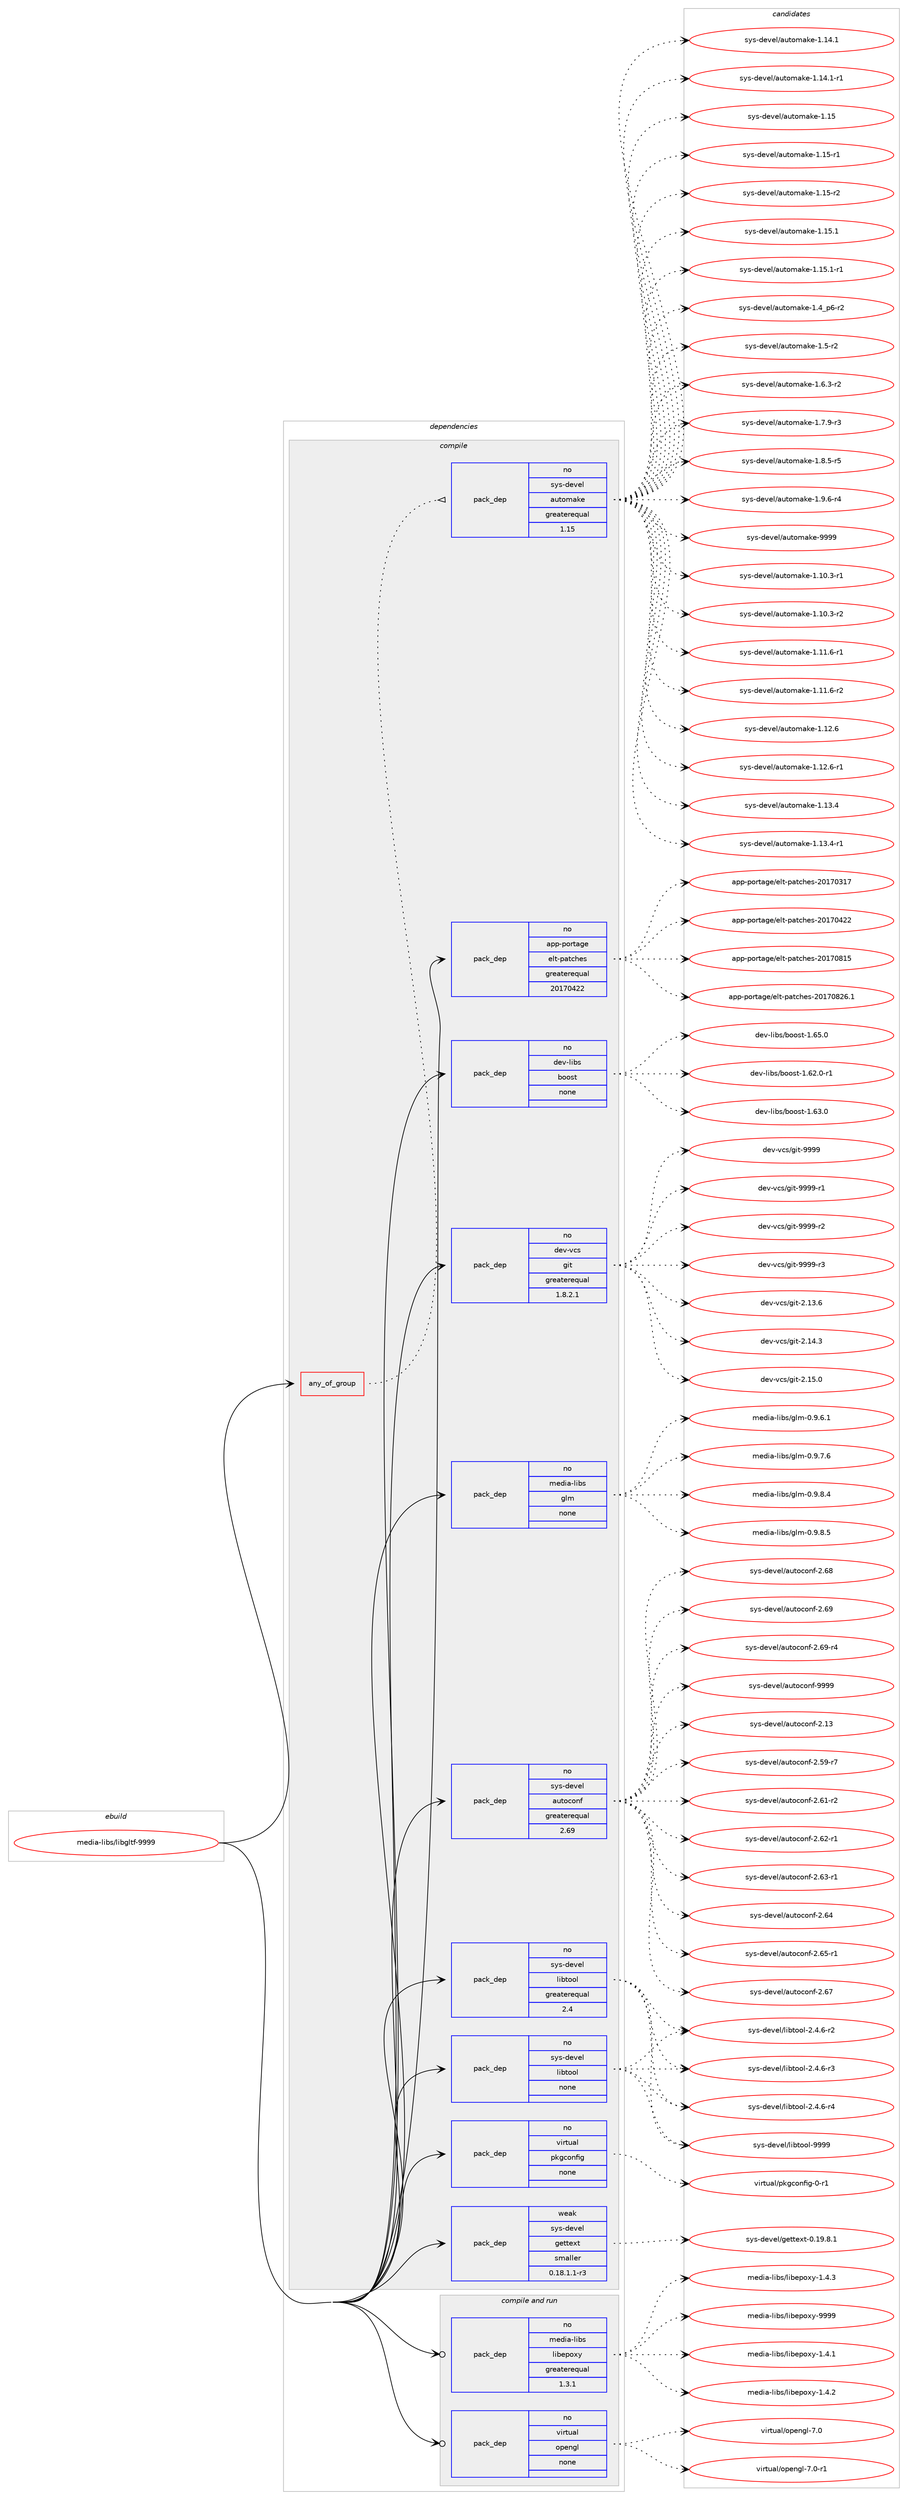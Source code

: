 digraph prolog {

# *************
# Graph options
# *************

newrank=true;
concentrate=true;
compound=true;
graph [rankdir=LR,fontname=Helvetica,fontsize=10,ranksep=1.5];#, ranksep=2.5, nodesep=0.2];
edge  [arrowhead=vee];
node  [fontname=Helvetica,fontsize=10];

# **********
# The ebuild
# **********

subgraph cluster_leftcol {
color=gray;
rank=same;
label=<<i>ebuild</i>>;
id [label="media-libs/libgltf-9999", color=red, width=4, href="../media-libs/libgltf-9999.svg"];
}

# ****************
# The dependencies
# ****************

subgraph cluster_midcol {
color=gray;
label=<<i>dependencies</i>>;
subgraph cluster_compile {
fillcolor="#eeeeee";
style=filled;
label=<<i>compile</i>>;
subgraph any5508 {
dependency363638 [label=<<TABLE BORDER="0" CELLBORDER="1" CELLSPACING="0" CELLPADDING="4"><TR><TD CELLPADDING="10">any_of_group</TD></TR></TABLE>>, shape=none, color=red];subgraph pack268320 {
dependency363639 [label=<<TABLE BORDER="0" CELLBORDER="1" CELLSPACING="0" CELLPADDING="4" WIDTH="220"><TR><TD ROWSPAN="6" CELLPADDING="30">pack_dep</TD></TR><TR><TD WIDTH="110">no</TD></TR><TR><TD>sys-devel</TD></TR><TR><TD>automake</TD></TR><TR><TD>greaterequal</TD></TR><TR><TD>1.15</TD></TR></TABLE>>, shape=none, color=blue];
}
dependency363638:e -> dependency363639:w [weight=20,style="dotted",arrowhead="oinv"];
}
id:e -> dependency363638:w [weight=20,style="solid",arrowhead="vee"];
subgraph pack268321 {
dependency363640 [label=<<TABLE BORDER="0" CELLBORDER="1" CELLSPACING="0" CELLPADDING="4" WIDTH="220"><TR><TD ROWSPAN="6" CELLPADDING="30">pack_dep</TD></TR><TR><TD WIDTH="110">no</TD></TR><TR><TD>app-portage</TD></TR><TR><TD>elt-patches</TD></TR><TR><TD>greaterequal</TD></TR><TR><TD>20170422</TD></TR></TABLE>>, shape=none, color=blue];
}
id:e -> dependency363640:w [weight=20,style="solid",arrowhead="vee"];
subgraph pack268322 {
dependency363641 [label=<<TABLE BORDER="0" CELLBORDER="1" CELLSPACING="0" CELLPADDING="4" WIDTH="220"><TR><TD ROWSPAN="6" CELLPADDING="30">pack_dep</TD></TR><TR><TD WIDTH="110">no</TD></TR><TR><TD>dev-libs</TD></TR><TR><TD>boost</TD></TR><TR><TD>none</TD></TR><TR><TD></TD></TR></TABLE>>, shape=none, color=blue];
}
id:e -> dependency363641:w [weight=20,style="solid",arrowhead="vee"];
subgraph pack268323 {
dependency363642 [label=<<TABLE BORDER="0" CELLBORDER="1" CELLSPACING="0" CELLPADDING="4" WIDTH="220"><TR><TD ROWSPAN="6" CELLPADDING="30">pack_dep</TD></TR><TR><TD WIDTH="110">no</TD></TR><TR><TD>dev-vcs</TD></TR><TR><TD>git</TD></TR><TR><TD>greaterequal</TD></TR><TR><TD>1.8.2.1</TD></TR></TABLE>>, shape=none, color=blue];
}
id:e -> dependency363642:w [weight=20,style="solid",arrowhead="vee"];
subgraph pack268324 {
dependency363643 [label=<<TABLE BORDER="0" CELLBORDER="1" CELLSPACING="0" CELLPADDING="4" WIDTH="220"><TR><TD ROWSPAN="6" CELLPADDING="30">pack_dep</TD></TR><TR><TD WIDTH="110">no</TD></TR><TR><TD>media-libs</TD></TR><TR><TD>glm</TD></TR><TR><TD>none</TD></TR><TR><TD></TD></TR></TABLE>>, shape=none, color=blue];
}
id:e -> dependency363643:w [weight=20,style="solid",arrowhead="vee"];
subgraph pack268325 {
dependency363644 [label=<<TABLE BORDER="0" CELLBORDER="1" CELLSPACING="0" CELLPADDING="4" WIDTH="220"><TR><TD ROWSPAN="6" CELLPADDING="30">pack_dep</TD></TR><TR><TD WIDTH="110">no</TD></TR><TR><TD>sys-devel</TD></TR><TR><TD>autoconf</TD></TR><TR><TD>greaterequal</TD></TR><TR><TD>2.69</TD></TR></TABLE>>, shape=none, color=blue];
}
id:e -> dependency363644:w [weight=20,style="solid",arrowhead="vee"];
subgraph pack268326 {
dependency363645 [label=<<TABLE BORDER="0" CELLBORDER="1" CELLSPACING="0" CELLPADDING="4" WIDTH="220"><TR><TD ROWSPAN="6" CELLPADDING="30">pack_dep</TD></TR><TR><TD WIDTH="110">no</TD></TR><TR><TD>sys-devel</TD></TR><TR><TD>libtool</TD></TR><TR><TD>greaterequal</TD></TR><TR><TD>2.4</TD></TR></TABLE>>, shape=none, color=blue];
}
id:e -> dependency363645:w [weight=20,style="solid",arrowhead="vee"];
subgraph pack268327 {
dependency363646 [label=<<TABLE BORDER="0" CELLBORDER="1" CELLSPACING="0" CELLPADDING="4" WIDTH="220"><TR><TD ROWSPAN="6" CELLPADDING="30">pack_dep</TD></TR><TR><TD WIDTH="110">no</TD></TR><TR><TD>sys-devel</TD></TR><TR><TD>libtool</TD></TR><TR><TD>none</TD></TR><TR><TD></TD></TR></TABLE>>, shape=none, color=blue];
}
id:e -> dependency363646:w [weight=20,style="solid",arrowhead="vee"];
subgraph pack268328 {
dependency363647 [label=<<TABLE BORDER="0" CELLBORDER="1" CELLSPACING="0" CELLPADDING="4" WIDTH="220"><TR><TD ROWSPAN="6" CELLPADDING="30">pack_dep</TD></TR><TR><TD WIDTH="110">no</TD></TR><TR><TD>virtual</TD></TR><TR><TD>pkgconfig</TD></TR><TR><TD>none</TD></TR><TR><TD></TD></TR></TABLE>>, shape=none, color=blue];
}
id:e -> dependency363647:w [weight=20,style="solid",arrowhead="vee"];
subgraph pack268329 {
dependency363648 [label=<<TABLE BORDER="0" CELLBORDER="1" CELLSPACING="0" CELLPADDING="4" WIDTH="220"><TR><TD ROWSPAN="6" CELLPADDING="30">pack_dep</TD></TR><TR><TD WIDTH="110">weak</TD></TR><TR><TD>sys-devel</TD></TR><TR><TD>gettext</TD></TR><TR><TD>smaller</TD></TR><TR><TD>0.18.1.1-r3</TD></TR></TABLE>>, shape=none, color=blue];
}
id:e -> dependency363648:w [weight=20,style="solid",arrowhead="vee"];
}
subgraph cluster_compileandrun {
fillcolor="#eeeeee";
style=filled;
label=<<i>compile and run</i>>;
subgraph pack268330 {
dependency363649 [label=<<TABLE BORDER="0" CELLBORDER="1" CELLSPACING="0" CELLPADDING="4" WIDTH="220"><TR><TD ROWSPAN="6" CELLPADDING="30">pack_dep</TD></TR><TR><TD WIDTH="110">no</TD></TR><TR><TD>media-libs</TD></TR><TR><TD>libepoxy</TD></TR><TR><TD>greaterequal</TD></TR><TR><TD>1.3.1</TD></TR></TABLE>>, shape=none, color=blue];
}
id:e -> dependency363649:w [weight=20,style="solid",arrowhead="odotvee"];
subgraph pack268331 {
dependency363650 [label=<<TABLE BORDER="0" CELLBORDER="1" CELLSPACING="0" CELLPADDING="4" WIDTH="220"><TR><TD ROWSPAN="6" CELLPADDING="30">pack_dep</TD></TR><TR><TD WIDTH="110">no</TD></TR><TR><TD>virtual</TD></TR><TR><TD>opengl</TD></TR><TR><TD>none</TD></TR><TR><TD></TD></TR></TABLE>>, shape=none, color=blue];
}
id:e -> dependency363650:w [weight=20,style="solid",arrowhead="odotvee"];
}
subgraph cluster_run {
fillcolor="#eeeeee";
style=filled;
label=<<i>run</i>>;
}
}

# **************
# The candidates
# **************

subgraph cluster_choices {
rank=same;
color=gray;
label=<<i>candidates</i>>;

subgraph choice268320 {
color=black;
nodesep=1;
choice11512111545100101118101108479711711611110997107101454946494846514511449 [label="sys-devel/automake-1.10.3-r1", color=red, width=4,href="../sys-devel/automake-1.10.3-r1.svg"];
choice11512111545100101118101108479711711611110997107101454946494846514511450 [label="sys-devel/automake-1.10.3-r2", color=red, width=4,href="../sys-devel/automake-1.10.3-r2.svg"];
choice11512111545100101118101108479711711611110997107101454946494946544511449 [label="sys-devel/automake-1.11.6-r1", color=red, width=4,href="../sys-devel/automake-1.11.6-r1.svg"];
choice11512111545100101118101108479711711611110997107101454946494946544511450 [label="sys-devel/automake-1.11.6-r2", color=red, width=4,href="../sys-devel/automake-1.11.6-r2.svg"];
choice1151211154510010111810110847971171161111099710710145494649504654 [label="sys-devel/automake-1.12.6", color=red, width=4,href="../sys-devel/automake-1.12.6.svg"];
choice11512111545100101118101108479711711611110997107101454946495046544511449 [label="sys-devel/automake-1.12.6-r1", color=red, width=4,href="../sys-devel/automake-1.12.6-r1.svg"];
choice1151211154510010111810110847971171161111099710710145494649514652 [label="sys-devel/automake-1.13.4", color=red, width=4,href="../sys-devel/automake-1.13.4.svg"];
choice11512111545100101118101108479711711611110997107101454946495146524511449 [label="sys-devel/automake-1.13.4-r1", color=red, width=4,href="../sys-devel/automake-1.13.4-r1.svg"];
choice1151211154510010111810110847971171161111099710710145494649524649 [label="sys-devel/automake-1.14.1", color=red, width=4,href="../sys-devel/automake-1.14.1.svg"];
choice11512111545100101118101108479711711611110997107101454946495246494511449 [label="sys-devel/automake-1.14.1-r1", color=red, width=4,href="../sys-devel/automake-1.14.1-r1.svg"];
choice115121115451001011181011084797117116111109971071014549464953 [label="sys-devel/automake-1.15", color=red, width=4,href="../sys-devel/automake-1.15.svg"];
choice1151211154510010111810110847971171161111099710710145494649534511449 [label="sys-devel/automake-1.15-r1", color=red, width=4,href="../sys-devel/automake-1.15-r1.svg"];
choice1151211154510010111810110847971171161111099710710145494649534511450 [label="sys-devel/automake-1.15-r2", color=red, width=4,href="../sys-devel/automake-1.15-r2.svg"];
choice1151211154510010111810110847971171161111099710710145494649534649 [label="sys-devel/automake-1.15.1", color=red, width=4,href="../sys-devel/automake-1.15.1.svg"];
choice11512111545100101118101108479711711611110997107101454946495346494511449 [label="sys-devel/automake-1.15.1-r1", color=red, width=4,href="../sys-devel/automake-1.15.1-r1.svg"];
choice115121115451001011181011084797117116111109971071014549465295112544511450 [label="sys-devel/automake-1.4_p6-r2", color=red, width=4,href="../sys-devel/automake-1.4_p6-r2.svg"];
choice11512111545100101118101108479711711611110997107101454946534511450 [label="sys-devel/automake-1.5-r2", color=red, width=4,href="../sys-devel/automake-1.5-r2.svg"];
choice115121115451001011181011084797117116111109971071014549465446514511450 [label="sys-devel/automake-1.6.3-r2", color=red, width=4,href="../sys-devel/automake-1.6.3-r2.svg"];
choice115121115451001011181011084797117116111109971071014549465546574511451 [label="sys-devel/automake-1.7.9-r3", color=red, width=4,href="../sys-devel/automake-1.7.9-r3.svg"];
choice115121115451001011181011084797117116111109971071014549465646534511453 [label="sys-devel/automake-1.8.5-r5", color=red, width=4,href="../sys-devel/automake-1.8.5-r5.svg"];
choice115121115451001011181011084797117116111109971071014549465746544511452 [label="sys-devel/automake-1.9.6-r4", color=red, width=4,href="../sys-devel/automake-1.9.6-r4.svg"];
choice115121115451001011181011084797117116111109971071014557575757 [label="sys-devel/automake-9999", color=red, width=4,href="../sys-devel/automake-9999.svg"];
dependency363639:e -> choice11512111545100101118101108479711711611110997107101454946494846514511449:w [style=dotted,weight="100"];
dependency363639:e -> choice11512111545100101118101108479711711611110997107101454946494846514511450:w [style=dotted,weight="100"];
dependency363639:e -> choice11512111545100101118101108479711711611110997107101454946494946544511449:w [style=dotted,weight="100"];
dependency363639:e -> choice11512111545100101118101108479711711611110997107101454946494946544511450:w [style=dotted,weight="100"];
dependency363639:e -> choice1151211154510010111810110847971171161111099710710145494649504654:w [style=dotted,weight="100"];
dependency363639:e -> choice11512111545100101118101108479711711611110997107101454946495046544511449:w [style=dotted,weight="100"];
dependency363639:e -> choice1151211154510010111810110847971171161111099710710145494649514652:w [style=dotted,weight="100"];
dependency363639:e -> choice11512111545100101118101108479711711611110997107101454946495146524511449:w [style=dotted,weight="100"];
dependency363639:e -> choice1151211154510010111810110847971171161111099710710145494649524649:w [style=dotted,weight="100"];
dependency363639:e -> choice11512111545100101118101108479711711611110997107101454946495246494511449:w [style=dotted,weight="100"];
dependency363639:e -> choice115121115451001011181011084797117116111109971071014549464953:w [style=dotted,weight="100"];
dependency363639:e -> choice1151211154510010111810110847971171161111099710710145494649534511449:w [style=dotted,weight="100"];
dependency363639:e -> choice1151211154510010111810110847971171161111099710710145494649534511450:w [style=dotted,weight="100"];
dependency363639:e -> choice1151211154510010111810110847971171161111099710710145494649534649:w [style=dotted,weight="100"];
dependency363639:e -> choice11512111545100101118101108479711711611110997107101454946495346494511449:w [style=dotted,weight="100"];
dependency363639:e -> choice115121115451001011181011084797117116111109971071014549465295112544511450:w [style=dotted,weight="100"];
dependency363639:e -> choice11512111545100101118101108479711711611110997107101454946534511450:w [style=dotted,weight="100"];
dependency363639:e -> choice115121115451001011181011084797117116111109971071014549465446514511450:w [style=dotted,weight="100"];
dependency363639:e -> choice115121115451001011181011084797117116111109971071014549465546574511451:w [style=dotted,weight="100"];
dependency363639:e -> choice115121115451001011181011084797117116111109971071014549465646534511453:w [style=dotted,weight="100"];
dependency363639:e -> choice115121115451001011181011084797117116111109971071014549465746544511452:w [style=dotted,weight="100"];
dependency363639:e -> choice115121115451001011181011084797117116111109971071014557575757:w [style=dotted,weight="100"];
}
subgraph choice268321 {
color=black;
nodesep=1;
choice97112112451121111141169710310147101108116451129711699104101115455048495548514955 [label="app-portage/elt-patches-20170317", color=red, width=4,href="../app-portage/elt-patches-20170317.svg"];
choice97112112451121111141169710310147101108116451129711699104101115455048495548525050 [label="app-portage/elt-patches-20170422", color=red, width=4,href="../app-portage/elt-patches-20170422.svg"];
choice97112112451121111141169710310147101108116451129711699104101115455048495548564953 [label="app-portage/elt-patches-20170815", color=red, width=4,href="../app-portage/elt-patches-20170815.svg"];
choice971121124511211111411697103101471011081164511297116991041011154550484955485650544649 [label="app-portage/elt-patches-20170826.1", color=red, width=4,href="../app-portage/elt-patches-20170826.1.svg"];
dependency363640:e -> choice97112112451121111141169710310147101108116451129711699104101115455048495548514955:w [style=dotted,weight="100"];
dependency363640:e -> choice97112112451121111141169710310147101108116451129711699104101115455048495548525050:w [style=dotted,weight="100"];
dependency363640:e -> choice97112112451121111141169710310147101108116451129711699104101115455048495548564953:w [style=dotted,weight="100"];
dependency363640:e -> choice971121124511211111411697103101471011081164511297116991041011154550484955485650544649:w [style=dotted,weight="100"];
}
subgraph choice268322 {
color=black;
nodesep=1;
choice10010111845108105981154798111111115116454946545046484511449 [label="dev-libs/boost-1.62.0-r1", color=red, width=4,href="../dev-libs/boost-1.62.0-r1.svg"];
choice1001011184510810598115479811111111511645494654514648 [label="dev-libs/boost-1.63.0", color=red, width=4,href="../dev-libs/boost-1.63.0.svg"];
choice1001011184510810598115479811111111511645494654534648 [label="dev-libs/boost-1.65.0", color=red, width=4,href="../dev-libs/boost-1.65.0.svg"];
dependency363641:e -> choice10010111845108105981154798111111115116454946545046484511449:w [style=dotted,weight="100"];
dependency363641:e -> choice1001011184510810598115479811111111511645494654514648:w [style=dotted,weight="100"];
dependency363641:e -> choice1001011184510810598115479811111111511645494654534648:w [style=dotted,weight="100"];
}
subgraph choice268323 {
color=black;
nodesep=1;
choice10010111845118991154710310511645504649514654 [label="dev-vcs/git-2.13.6", color=red, width=4,href="../dev-vcs/git-2.13.6.svg"];
choice10010111845118991154710310511645504649524651 [label="dev-vcs/git-2.14.3", color=red, width=4,href="../dev-vcs/git-2.14.3.svg"];
choice10010111845118991154710310511645504649534648 [label="dev-vcs/git-2.15.0", color=red, width=4,href="../dev-vcs/git-2.15.0.svg"];
choice1001011184511899115471031051164557575757 [label="dev-vcs/git-9999", color=red, width=4,href="../dev-vcs/git-9999.svg"];
choice10010111845118991154710310511645575757574511449 [label="dev-vcs/git-9999-r1", color=red, width=4,href="../dev-vcs/git-9999-r1.svg"];
choice10010111845118991154710310511645575757574511450 [label="dev-vcs/git-9999-r2", color=red, width=4,href="../dev-vcs/git-9999-r2.svg"];
choice10010111845118991154710310511645575757574511451 [label="dev-vcs/git-9999-r3", color=red, width=4,href="../dev-vcs/git-9999-r3.svg"];
dependency363642:e -> choice10010111845118991154710310511645504649514654:w [style=dotted,weight="100"];
dependency363642:e -> choice10010111845118991154710310511645504649524651:w [style=dotted,weight="100"];
dependency363642:e -> choice10010111845118991154710310511645504649534648:w [style=dotted,weight="100"];
dependency363642:e -> choice1001011184511899115471031051164557575757:w [style=dotted,weight="100"];
dependency363642:e -> choice10010111845118991154710310511645575757574511449:w [style=dotted,weight="100"];
dependency363642:e -> choice10010111845118991154710310511645575757574511450:w [style=dotted,weight="100"];
dependency363642:e -> choice10010111845118991154710310511645575757574511451:w [style=dotted,weight="100"];
}
subgraph choice268324 {
color=black;
nodesep=1;
choice109101100105974510810598115471031081094548465746544649 [label="media-libs/glm-0.9.6.1", color=red, width=4,href="../media-libs/glm-0.9.6.1.svg"];
choice109101100105974510810598115471031081094548465746554654 [label="media-libs/glm-0.9.7.6", color=red, width=4,href="../media-libs/glm-0.9.7.6.svg"];
choice109101100105974510810598115471031081094548465746564652 [label="media-libs/glm-0.9.8.4", color=red, width=4,href="../media-libs/glm-0.9.8.4.svg"];
choice109101100105974510810598115471031081094548465746564653 [label="media-libs/glm-0.9.8.5", color=red, width=4,href="../media-libs/glm-0.9.8.5.svg"];
dependency363643:e -> choice109101100105974510810598115471031081094548465746544649:w [style=dotted,weight="100"];
dependency363643:e -> choice109101100105974510810598115471031081094548465746554654:w [style=dotted,weight="100"];
dependency363643:e -> choice109101100105974510810598115471031081094548465746564652:w [style=dotted,weight="100"];
dependency363643:e -> choice109101100105974510810598115471031081094548465746564653:w [style=dotted,weight="100"];
}
subgraph choice268325 {
color=black;
nodesep=1;
choice115121115451001011181011084797117116111991111101024550464951 [label="sys-devel/autoconf-2.13", color=red, width=4,href="../sys-devel/autoconf-2.13.svg"];
choice1151211154510010111810110847971171161119911111010245504653574511455 [label="sys-devel/autoconf-2.59-r7", color=red, width=4,href="../sys-devel/autoconf-2.59-r7.svg"];
choice1151211154510010111810110847971171161119911111010245504654494511450 [label="sys-devel/autoconf-2.61-r2", color=red, width=4,href="../sys-devel/autoconf-2.61-r2.svg"];
choice1151211154510010111810110847971171161119911111010245504654504511449 [label="sys-devel/autoconf-2.62-r1", color=red, width=4,href="../sys-devel/autoconf-2.62-r1.svg"];
choice1151211154510010111810110847971171161119911111010245504654514511449 [label="sys-devel/autoconf-2.63-r1", color=red, width=4,href="../sys-devel/autoconf-2.63-r1.svg"];
choice115121115451001011181011084797117116111991111101024550465452 [label="sys-devel/autoconf-2.64", color=red, width=4,href="../sys-devel/autoconf-2.64.svg"];
choice1151211154510010111810110847971171161119911111010245504654534511449 [label="sys-devel/autoconf-2.65-r1", color=red, width=4,href="../sys-devel/autoconf-2.65-r1.svg"];
choice115121115451001011181011084797117116111991111101024550465455 [label="sys-devel/autoconf-2.67", color=red, width=4,href="../sys-devel/autoconf-2.67.svg"];
choice115121115451001011181011084797117116111991111101024550465456 [label="sys-devel/autoconf-2.68", color=red, width=4,href="../sys-devel/autoconf-2.68.svg"];
choice115121115451001011181011084797117116111991111101024550465457 [label="sys-devel/autoconf-2.69", color=red, width=4,href="../sys-devel/autoconf-2.69.svg"];
choice1151211154510010111810110847971171161119911111010245504654574511452 [label="sys-devel/autoconf-2.69-r4", color=red, width=4,href="../sys-devel/autoconf-2.69-r4.svg"];
choice115121115451001011181011084797117116111991111101024557575757 [label="sys-devel/autoconf-9999", color=red, width=4,href="../sys-devel/autoconf-9999.svg"];
dependency363644:e -> choice115121115451001011181011084797117116111991111101024550464951:w [style=dotted,weight="100"];
dependency363644:e -> choice1151211154510010111810110847971171161119911111010245504653574511455:w [style=dotted,weight="100"];
dependency363644:e -> choice1151211154510010111810110847971171161119911111010245504654494511450:w [style=dotted,weight="100"];
dependency363644:e -> choice1151211154510010111810110847971171161119911111010245504654504511449:w [style=dotted,weight="100"];
dependency363644:e -> choice1151211154510010111810110847971171161119911111010245504654514511449:w [style=dotted,weight="100"];
dependency363644:e -> choice115121115451001011181011084797117116111991111101024550465452:w [style=dotted,weight="100"];
dependency363644:e -> choice1151211154510010111810110847971171161119911111010245504654534511449:w [style=dotted,weight="100"];
dependency363644:e -> choice115121115451001011181011084797117116111991111101024550465455:w [style=dotted,weight="100"];
dependency363644:e -> choice115121115451001011181011084797117116111991111101024550465456:w [style=dotted,weight="100"];
dependency363644:e -> choice115121115451001011181011084797117116111991111101024550465457:w [style=dotted,weight="100"];
dependency363644:e -> choice1151211154510010111810110847971171161119911111010245504654574511452:w [style=dotted,weight="100"];
dependency363644:e -> choice115121115451001011181011084797117116111991111101024557575757:w [style=dotted,weight="100"];
}
subgraph choice268326 {
color=black;
nodesep=1;
choice1151211154510010111810110847108105981161111111084550465246544511450 [label="sys-devel/libtool-2.4.6-r2", color=red, width=4,href="../sys-devel/libtool-2.4.6-r2.svg"];
choice1151211154510010111810110847108105981161111111084550465246544511451 [label="sys-devel/libtool-2.4.6-r3", color=red, width=4,href="../sys-devel/libtool-2.4.6-r3.svg"];
choice1151211154510010111810110847108105981161111111084550465246544511452 [label="sys-devel/libtool-2.4.6-r4", color=red, width=4,href="../sys-devel/libtool-2.4.6-r4.svg"];
choice1151211154510010111810110847108105981161111111084557575757 [label="sys-devel/libtool-9999", color=red, width=4,href="../sys-devel/libtool-9999.svg"];
dependency363645:e -> choice1151211154510010111810110847108105981161111111084550465246544511450:w [style=dotted,weight="100"];
dependency363645:e -> choice1151211154510010111810110847108105981161111111084550465246544511451:w [style=dotted,weight="100"];
dependency363645:e -> choice1151211154510010111810110847108105981161111111084550465246544511452:w [style=dotted,weight="100"];
dependency363645:e -> choice1151211154510010111810110847108105981161111111084557575757:w [style=dotted,weight="100"];
}
subgraph choice268327 {
color=black;
nodesep=1;
choice1151211154510010111810110847108105981161111111084550465246544511450 [label="sys-devel/libtool-2.4.6-r2", color=red, width=4,href="../sys-devel/libtool-2.4.6-r2.svg"];
choice1151211154510010111810110847108105981161111111084550465246544511451 [label="sys-devel/libtool-2.4.6-r3", color=red, width=4,href="../sys-devel/libtool-2.4.6-r3.svg"];
choice1151211154510010111810110847108105981161111111084550465246544511452 [label="sys-devel/libtool-2.4.6-r4", color=red, width=4,href="../sys-devel/libtool-2.4.6-r4.svg"];
choice1151211154510010111810110847108105981161111111084557575757 [label="sys-devel/libtool-9999", color=red, width=4,href="../sys-devel/libtool-9999.svg"];
dependency363646:e -> choice1151211154510010111810110847108105981161111111084550465246544511450:w [style=dotted,weight="100"];
dependency363646:e -> choice1151211154510010111810110847108105981161111111084550465246544511451:w [style=dotted,weight="100"];
dependency363646:e -> choice1151211154510010111810110847108105981161111111084550465246544511452:w [style=dotted,weight="100"];
dependency363646:e -> choice1151211154510010111810110847108105981161111111084557575757:w [style=dotted,weight="100"];
}
subgraph choice268328 {
color=black;
nodesep=1;
choice11810511411611797108471121071039911111010210510345484511449 [label="virtual/pkgconfig-0-r1", color=red, width=4,href="../virtual/pkgconfig-0-r1.svg"];
dependency363647:e -> choice11810511411611797108471121071039911111010210510345484511449:w [style=dotted,weight="100"];
}
subgraph choice268329 {
color=black;
nodesep=1;
choice1151211154510010111810110847103101116116101120116454846495746564649 [label="sys-devel/gettext-0.19.8.1", color=red, width=4,href="../sys-devel/gettext-0.19.8.1.svg"];
dependency363648:e -> choice1151211154510010111810110847103101116116101120116454846495746564649:w [style=dotted,weight="100"];
}
subgraph choice268330 {
color=black;
nodesep=1;
choice1091011001059745108105981154710810598101112111120121454946524649 [label="media-libs/libepoxy-1.4.1", color=red, width=4,href="../media-libs/libepoxy-1.4.1.svg"];
choice1091011001059745108105981154710810598101112111120121454946524650 [label="media-libs/libepoxy-1.4.2", color=red, width=4,href="../media-libs/libepoxy-1.4.2.svg"];
choice1091011001059745108105981154710810598101112111120121454946524651 [label="media-libs/libepoxy-1.4.3", color=red, width=4,href="../media-libs/libepoxy-1.4.3.svg"];
choice10910110010597451081059811547108105981011121111201214557575757 [label="media-libs/libepoxy-9999", color=red, width=4,href="../media-libs/libepoxy-9999.svg"];
dependency363649:e -> choice1091011001059745108105981154710810598101112111120121454946524649:w [style=dotted,weight="100"];
dependency363649:e -> choice1091011001059745108105981154710810598101112111120121454946524650:w [style=dotted,weight="100"];
dependency363649:e -> choice1091011001059745108105981154710810598101112111120121454946524651:w [style=dotted,weight="100"];
dependency363649:e -> choice10910110010597451081059811547108105981011121111201214557575757:w [style=dotted,weight="100"];
}
subgraph choice268331 {
color=black;
nodesep=1;
choice118105114116117971084711111210111010310845554648 [label="virtual/opengl-7.0", color=red, width=4,href="../virtual/opengl-7.0.svg"];
choice1181051141161179710847111112101110103108455546484511449 [label="virtual/opengl-7.0-r1", color=red, width=4,href="../virtual/opengl-7.0-r1.svg"];
dependency363650:e -> choice118105114116117971084711111210111010310845554648:w [style=dotted,weight="100"];
dependency363650:e -> choice1181051141161179710847111112101110103108455546484511449:w [style=dotted,weight="100"];
}
}

}
